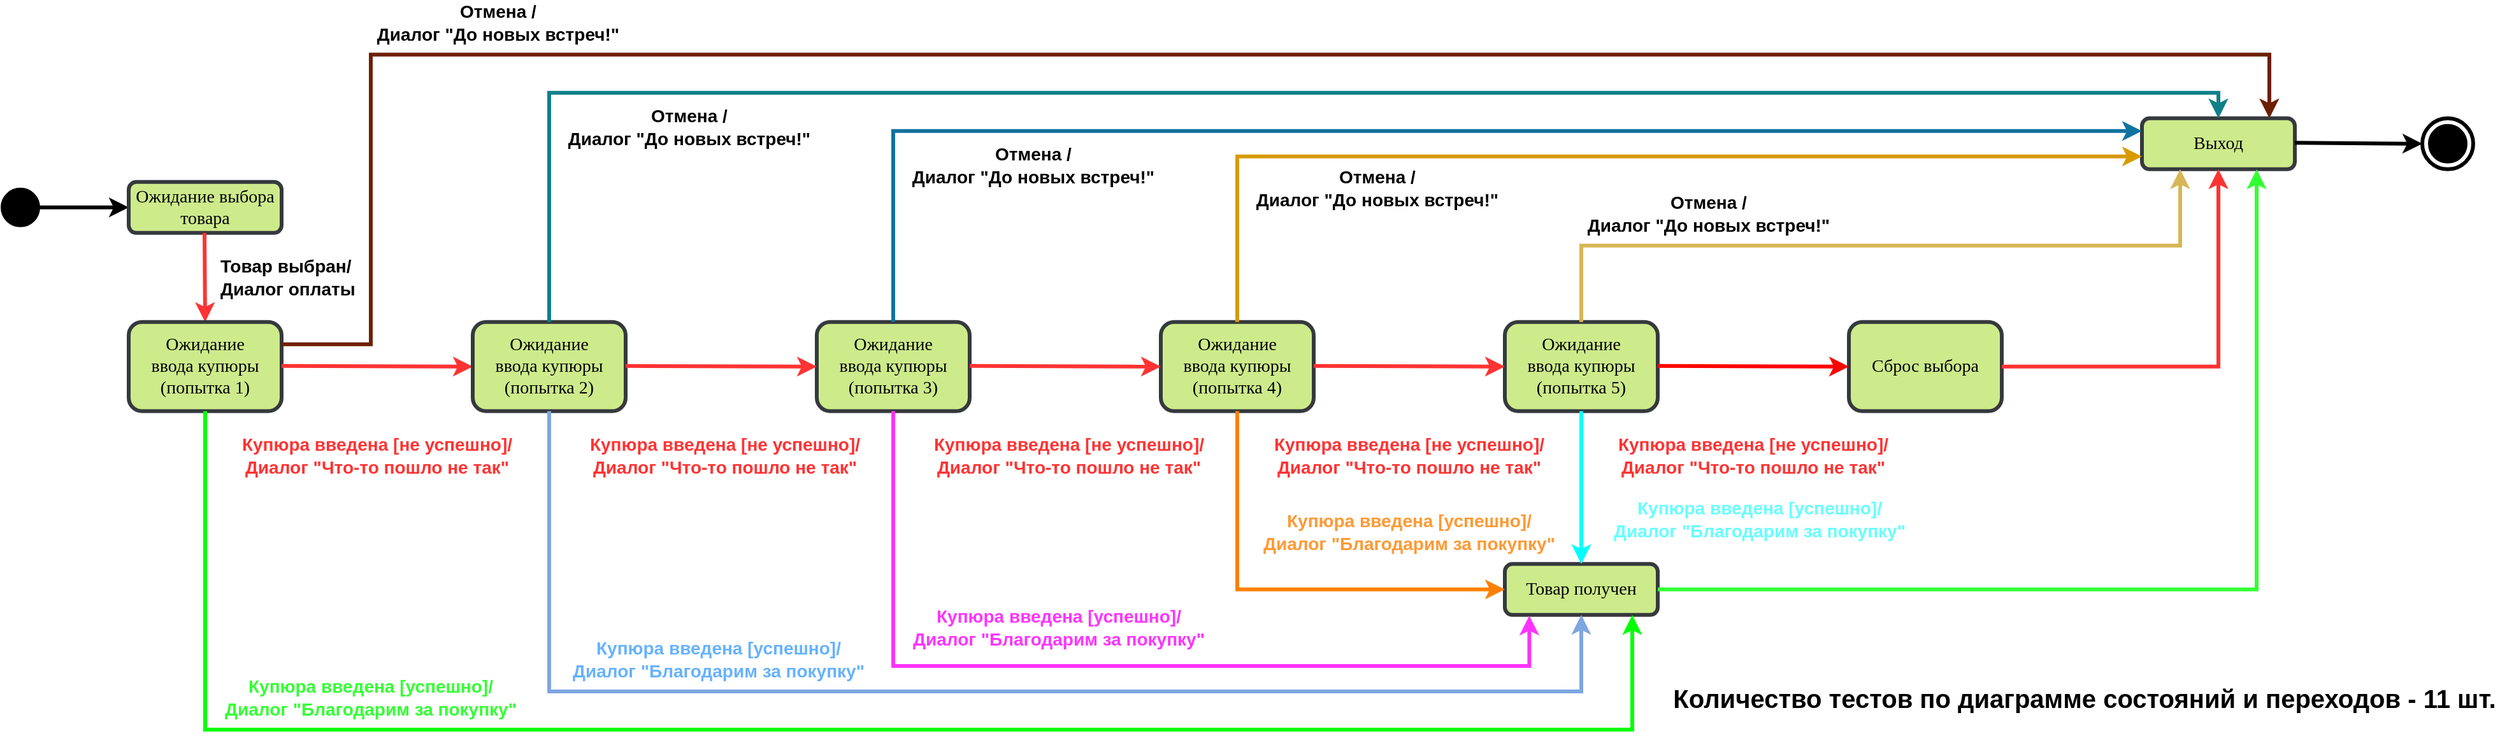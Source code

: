 <mxfile version="17.1.3" type="device"><diagram id="YXLzn7efneCEmb5v05Vq" name="Page-1"><mxGraphModel dx="2031" dy="1093" grid="1" gridSize="10" guides="1" tooltips="1" connect="1" arrows="1" fold="1" page="1" pageScale="1" pageWidth="2000" pageHeight="600" math="0" shadow="0"><root><mxCell id="0"/><mxCell id="1" parent="0"/><mxCell id="kp0o4_0mc4FrXRFb2Yzz-1" value="" style="ellipse;whiteSpace=wrap;html=1;aspect=fixed;fillColor=#000000;" parent="1" vertex="1"><mxGeometry x="30" y="154.91" width="30" height="30" as="geometry"/></mxCell><mxCell id="kp0o4_0mc4FrXRFb2Yzz-6" value="" style="endArrow=classic;html=1;rounded=0;fontFamily=Times New Roman;strokeWidth=3;exitX=1;exitY=0.5;exitDx=0;exitDy=0;" parent="1" source="kp0o4_0mc4FrXRFb2Yzz-1" edge="1"><mxGeometry width="50" height="50" relative="1" as="geometry"><mxPoint x="80" y="169.41" as="sourcePoint"/><mxPoint x="130" y="169.91" as="targetPoint"/></mxGeometry></mxCell><mxCell id="kp0o4_0mc4FrXRFb2Yzz-8" value="" style="rounded=1;whiteSpace=wrap;html=1;fontFamily=Times New Roman;strokeWidth=3;fillColor=#cdeb8b;strokeColor=#36393d;" parent="1" vertex="1"><mxGeometry x="130" y="149.91" width="120" height="40" as="geometry"/></mxCell><mxCell id="kp0o4_0mc4FrXRFb2Yzz-7" value="&lt;font style=&quot;font-size: 14px&quot;&gt;Ожидание выбора товара&lt;/font&gt;" style="text;html=1;strokeColor=none;fillColor=none;align=center;verticalAlign=middle;whiteSpace=wrap;rounded=0;fontFamily=Times New Roman;strokeWidth=12;" parent="1" vertex="1"><mxGeometry x="125" y="154.91" width="130" height="30" as="geometry"/></mxCell><mxCell id="kp0o4_0mc4FrXRFb2Yzz-11" value="" style="rounded=1;whiteSpace=wrap;html=1;fontFamily=Times New Roman;strokeWidth=3;fillColor=#cdeb8b;strokeColor=#36393d;" parent="1" vertex="1"><mxGeometry x="1210" y="449.91" width="120" height="40" as="geometry"/></mxCell><mxCell id="kp0o4_0mc4FrXRFb2Yzz-10" value="&lt;font style=&quot;font-size: 14px&quot;&gt;Товар получен&lt;/font&gt;" style="text;html=1;strokeColor=none;fillColor=none;align=center;verticalAlign=middle;whiteSpace=wrap;rounded=0;fontFamily=Times New Roman;strokeWidth=12;" parent="1" vertex="1"><mxGeometry x="1225" y="454.91" width="90" height="30" as="geometry"/></mxCell><mxCell id="kp0o4_0mc4FrXRFb2Yzz-12" value="" style="endArrow=classic;html=1;rounded=0;fontFamily=Times New Roman;fontSize=14;strokeWidth=3;fillColor=#d80073;strokeColor=#FF3333;" parent="1" edge="1"><mxGeometry width="50" height="50" relative="1" as="geometry"><mxPoint x="189.5" y="189.91" as="sourcePoint"/><mxPoint x="190" y="259.91" as="targetPoint"/></mxGeometry></mxCell><mxCell id="kp0o4_0mc4FrXRFb2Yzz-13" value="&lt;font face=&quot;Helvetica&quot;&gt;&lt;b&gt;&lt;font color=&quot;#ff3333&quot;&gt;Купюра введена [не успешно]/&lt;br&gt;Диалог &quot;Что-то пошло не так&quot;&lt;/font&gt;&lt;br&gt;&lt;/b&gt;&lt;/font&gt;" style="text;html=1;strokeColor=none;fillColor=none;align=center;verticalAlign=middle;whiteSpace=wrap;rounded=0;fontFamily=Times New Roman;fontSize=14;rotation=0;" parent="1" vertex="1"><mxGeometry x="200" y="340" width="250" height="50.09" as="geometry"/></mxCell><mxCell id="kp0o4_0mc4FrXRFb2Yzz-14" value="" style="rounded=1;whiteSpace=wrap;html=1;fontFamily=Times New Roman;strokeWidth=3;fillColor=#cdeb8b;strokeColor=#36393d;" parent="1" vertex="1"><mxGeometry x="130" y="259.91" width="120" height="70" as="geometry"/></mxCell><mxCell id="kp0o4_0mc4FrXRFb2Yzz-15" value="&lt;font style=&quot;font-size: 14px&quot;&gt;Ожидание ввода купюры&lt;br&gt;(попытка 1)&lt;br&gt;&lt;/font&gt;" style="text;html=1;strokeColor=none;fillColor=none;align=center;verticalAlign=middle;whiteSpace=wrap;rounded=0;fontFamily=Times New Roman;strokeWidth=12;" parent="1" vertex="1"><mxGeometry x="145" y="279.91" width="90" height="30" as="geometry"/></mxCell><mxCell id="kp0o4_0mc4FrXRFb2Yzz-18" value="" style="endArrow=classic;html=1;rounded=0;fontFamily=Times New Roman;fontSize=14;strokeWidth=3;fillColor=#d80073;strokeColor=#FF3333;" parent="1" edge="1"><mxGeometry width="50" height="50" relative="1" as="geometry"><mxPoint x="250" y="294.41" as="sourcePoint"/><mxPoint x="400" y="294.91" as="targetPoint"/></mxGeometry></mxCell><mxCell id="kp0o4_0mc4FrXRFb2Yzz-27" value="" style="rounded=1;whiteSpace=wrap;html=1;fontFamily=Times New Roman;strokeWidth=3;fillColor=#cdeb8b;strokeColor=#36393d;" parent="1" vertex="1"><mxGeometry x="400" y="259.91" width="120" height="70" as="geometry"/></mxCell><mxCell id="kp0o4_0mc4FrXRFb2Yzz-28" value="&lt;font style=&quot;font-size: 14px&quot;&gt;Ожидание ввода купюры&lt;br&gt;(попытка 2)&lt;br&gt;&lt;/font&gt;" style="text;html=1;strokeColor=none;fillColor=none;align=center;verticalAlign=middle;whiteSpace=wrap;rounded=0;fontFamily=Times New Roman;strokeWidth=12;" parent="1" vertex="1"><mxGeometry x="415" y="279.91" width="90" height="30" as="geometry"/></mxCell><mxCell id="kp0o4_0mc4FrXRFb2Yzz-32" value="" style="rounded=1;whiteSpace=wrap;html=1;fontFamily=Times New Roman;strokeWidth=3;fillColor=#cdeb8b;strokeColor=#36393d;" parent="1" vertex="1"><mxGeometry x="670" y="259.91" width="120" height="70" as="geometry"/></mxCell><mxCell id="kp0o4_0mc4FrXRFb2Yzz-33" value="&lt;font style=&quot;font-size: 14px&quot;&gt;Ожидание ввода купюры&lt;br&gt;(попытка 3)&lt;br&gt;&lt;/font&gt;" style="text;html=1;strokeColor=none;fillColor=none;align=center;verticalAlign=middle;whiteSpace=wrap;rounded=0;fontFamily=Times New Roman;strokeWidth=12;" parent="1" vertex="1"><mxGeometry x="685" y="279.91" width="90" height="30" as="geometry"/></mxCell><mxCell id="kp0o4_0mc4FrXRFb2Yzz-36" value="" style="rounded=1;whiteSpace=wrap;html=1;fontFamily=Times New Roman;strokeWidth=3;fillColor=#cdeb8b;strokeColor=#36393d;" parent="1" vertex="1"><mxGeometry x="940" y="259.91" width="120" height="70" as="geometry"/></mxCell><mxCell id="kp0o4_0mc4FrXRFb2Yzz-37" value="&lt;font style=&quot;font-size: 14px&quot;&gt;Ожидание ввода купюры&lt;br&gt;(попытка 4)&lt;br&gt;&lt;/font&gt;" style="text;html=1;strokeColor=none;fillColor=none;align=center;verticalAlign=middle;whiteSpace=wrap;rounded=0;fontFamily=Times New Roman;strokeWidth=12;" parent="1" vertex="1"><mxGeometry x="955" y="279.91" width="90" height="30" as="geometry"/></mxCell><mxCell id="kp0o4_0mc4FrXRFb2Yzz-40" value="" style="rounded=1;whiteSpace=wrap;html=1;fontFamily=Times New Roman;strokeWidth=3;fillColor=#cdeb8b;strokeColor=#36393d;" parent="1" vertex="1"><mxGeometry x="1210" y="259.91" width="120" height="70" as="geometry"/></mxCell><mxCell id="kp0o4_0mc4FrXRFb2Yzz-41" value="&lt;font style=&quot;font-size: 14px&quot;&gt;Ожидание ввода купюры&lt;br&gt;(попытка 5)&lt;br&gt;&lt;/font&gt;" style="text;html=1;strokeColor=none;fillColor=none;align=center;verticalAlign=middle;whiteSpace=wrap;rounded=0;fontFamily=Times New Roman;strokeWidth=12;" parent="1" vertex="1"><mxGeometry x="1225" y="279.91" width="90" height="30" as="geometry"/></mxCell><mxCell id="kp0o4_0mc4FrXRFb2Yzz-49" value="" style="endArrow=classic;html=1;rounded=0;fontFamily=Times New Roman;fontSize=14;strokeWidth=3;strokeColor=#FF3333;" parent="1" edge="1"><mxGeometry width="50" height="50" relative="1" as="geometry"><mxPoint x="520" y="294.41" as="sourcePoint"/><mxPoint x="670" y="294.91" as="targetPoint"/></mxGeometry></mxCell><mxCell id="kp0o4_0mc4FrXRFb2Yzz-51" value="" style="endArrow=classic;html=1;rounded=0;fontFamily=Times New Roman;fontSize=14;strokeWidth=3;strokeColor=#FF3333;" parent="1" edge="1"><mxGeometry width="50" height="50" relative="1" as="geometry"><mxPoint x="790" y="294.41" as="sourcePoint"/><mxPoint x="940" y="294.91" as="targetPoint"/></mxGeometry></mxCell><mxCell id="kp0o4_0mc4FrXRFb2Yzz-53" value="" style="endArrow=classic;html=1;rounded=0;fontFamily=Times New Roman;fontSize=14;strokeWidth=3;strokeColor=#FF3333;" parent="1" edge="1"><mxGeometry width="50" height="50" relative="1" as="geometry"><mxPoint x="1060" y="294.41" as="sourcePoint"/><mxPoint x="1210" y="294.91" as="targetPoint"/></mxGeometry></mxCell><mxCell id="kp0o4_0mc4FrXRFb2Yzz-54" value="" style="rounded=1;whiteSpace=wrap;html=1;fontFamily=Times New Roman;strokeWidth=3;fillColor=#cdeb8b;strokeColor=#36393d;" parent="1" vertex="1"><mxGeometry x="1480" y="259.91" width="120" height="70" as="geometry"/></mxCell><mxCell id="kp0o4_0mc4FrXRFb2Yzz-55" value="&lt;font style=&quot;font-size: 14px&quot;&gt;Сброс выбора&lt;br&gt;&lt;/font&gt;" style="text;html=1;strokeColor=none;fillColor=none;align=center;verticalAlign=middle;whiteSpace=wrap;rounded=0;fontFamily=Times New Roman;strokeWidth=12;" parent="1" vertex="1"><mxGeometry x="1495" y="279.91" width="90" height="30" as="geometry"/></mxCell><mxCell id="kp0o4_0mc4FrXRFb2Yzz-57" value="" style="endArrow=classic;html=1;rounded=0;fontFamily=Times New Roman;fontSize=14;strokeWidth=3;strokeColor=#FF0000;" parent="1" edge="1"><mxGeometry width="50" height="50" relative="1" as="geometry"><mxPoint x="1330" y="294.41" as="sourcePoint"/><mxPoint x="1480" y="294.91" as="targetPoint"/></mxGeometry></mxCell><mxCell id="kp0o4_0mc4FrXRFb2Yzz-59" value="" style="endArrow=classic;html=1;rounded=0;fontFamily=Times New Roman;fontSize=14;strokeWidth=3;edgeStyle=orthogonalEdgeStyle;exitX=0.5;exitY=1;exitDx=0;exitDy=0;strokeColor=#00FF00;" parent="1" source="kp0o4_0mc4FrXRFb2Yzz-14" edge="1"><mxGeometry width="50" height="50" relative="1" as="geometry"><mxPoint x="1210" y="519.91" as="sourcePoint"/><mxPoint x="1310" y="490" as="targetPoint"/><Array as="points"><mxPoint x="190" y="580"/><mxPoint x="1310" y="580"/></Array></mxGeometry></mxCell><mxCell id="kp0o4_0mc4FrXRFb2Yzz-60" value="" style="endArrow=classic;html=1;rounded=0;fontFamily=Times New Roman;fontSize=14;strokeWidth=3;edgeStyle=orthogonalEdgeStyle;exitX=0.5;exitY=1;exitDx=0;exitDy=0;entryX=0.5;entryY=1;entryDx=0;entryDy=0;fillColor=#6d8764;strokeColor=#7EA6E0;" parent="1" source="kp0o4_0mc4FrXRFb2Yzz-27" target="kp0o4_0mc4FrXRFb2Yzz-11" edge="1"><mxGeometry width="50" height="50" relative="1" as="geometry"><mxPoint x="200" y="339.91" as="sourcePoint"/><mxPoint x="1320.0" y="469.91" as="targetPoint"/><Array as="points"><mxPoint x="460" y="550"/><mxPoint x="1270" y="550"/></Array></mxGeometry></mxCell><mxCell id="kp0o4_0mc4FrXRFb2Yzz-61" value="" style="endArrow=classic;html=1;rounded=0;fontFamily=Times New Roman;fontSize=14;strokeWidth=3;edgeStyle=orthogonalEdgeStyle;exitX=0.5;exitY=1;exitDx=0;exitDy=0;entryX=0.16;entryY=1.014;entryDx=0;entryDy=0;entryPerimeter=0;fillColor=#fad7ac;strokeColor=#FF33FF;" parent="1" source="kp0o4_0mc4FrXRFb2Yzz-32" target="kp0o4_0mc4FrXRFb2Yzz-11" edge="1"><mxGeometry width="50" height="50" relative="1" as="geometry"><mxPoint x="470" y="339.91" as="sourcePoint"/><mxPoint x="1280.0" y="469.91" as="targetPoint"/><Array as="points"><mxPoint x="730" y="530"/><mxPoint x="1229" y="530"/></Array></mxGeometry></mxCell><mxCell id="kp0o4_0mc4FrXRFb2Yzz-62" value="" style="endArrow=classic;html=1;rounded=0;fontFamily=Times New Roman;fontSize=14;strokeWidth=3;edgeStyle=orthogonalEdgeStyle;exitX=0.5;exitY=1;exitDx=0;exitDy=0;entryX=0;entryY=0.5;entryDx=0;entryDy=0;strokeColor=#FF8000;" parent="1" source="kp0o4_0mc4FrXRFb2Yzz-36" target="kp0o4_0mc4FrXRFb2Yzz-11" edge="1"><mxGeometry width="50" height="50" relative="1" as="geometry"><mxPoint x="740" y="339.91" as="sourcePoint"/><mxPoint x="1239.2" y="470.47" as="targetPoint"/><Array as="points"><mxPoint x="1000" y="470"/></Array></mxGeometry></mxCell><mxCell id="kp0o4_0mc4FrXRFb2Yzz-63" value="" style="endArrow=classic;html=1;rounded=0;fontFamily=Times New Roman;fontSize=14;strokeWidth=3;exitX=0.5;exitY=1;exitDx=0;exitDy=0;entryX=0.5;entryY=0;entryDx=0;entryDy=0;strokeColor=#00FFFF;" parent="1" source="kp0o4_0mc4FrXRFb2Yzz-40" target="kp0o4_0mc4FrXRFb2Yzz-11" edge="1"><mxGeometry width="50" height="50" relative="1" as="geometry"><mxPoint x="1260" y="449.91" as="sourcePoint"/><mxPoint x="1310" y="399.91" as="targetPoint"/></mxGeometry></mxCell><mxCell id="kp0o4_0mc4FrXRFb2Yzz-72" value="" style="ellipse;whiteSpace=wrap;html=1;aspect=fixed;fontFamily=Times New Roman;fontSize=14;strokeWidth=3;" parent="1" vertex="1"><mxGeometry x="1930" y="99.91" width="40" height="40" as="geometry"/></mxCell><mxCell id="kp0o4_0mc4FrXRFb2Yzz-70" value="" style="ellipse;whiteSpace=wrap;html=1;aspect=fixed;fillColor=#000000;" parent="1" vertex="1"><mxGeometry x="1935" y="104.91" width="30" height="30" as="geometry"/></mxCell><mxCell id="kp0o4_0mc4FrXRFb2Yzz-73" value="" style="rounded=1;whiteSpace=wrap;html=1;fontFamily=Times New Roman;strokeWidth=3;fillColor=#cdeb8b;strokeColor=#36393d;" parent="1" vertex="1"><mxGeometry x="1710" y="99.91" width="120" height="40" as="geometry"/></mxCell><mxCell id="kp0o4_0mc4FrXRFb2Yzz-74" value="&lt;font style=&quot;font-size: 14px&quot;&gt;Выход&lt;/font&gt;" style="text;html=1;strokeColor=none;fillColor=none;align=center;verticalAlign=middle;whiteSpace=wrap;rounded=0;fontFamily=Times New Roman;strokeWidth=12;" parent="1" vertex="1"><mxGeometry x="1725" y="104.91" width="90" height="30" as="geometry"/></mxCell><mxCell id="kp0o4_0mc4FrXRFb2Yzz-76" value="" style="endArrow=classic;html=1;rounded=0;fontFamily=Times New Roman;fontSize=14;strokeWidth=3;edgeStyle=orthogonalEdgeStyle;exitX=1;exitY=0.25;exitDx=0;exitDy=0;entryX=0.833;entryY=0;entryDx=0;entryDy=0;entryPerimeter=0;fillColor=#a0522d;strokeColor=#6D1F00;" parent="1" source="kp0o4_0mc4FrXRFb2Yzz-14" target="kp0o4_0mc4FrXRFb2Yzz-73" edge="1"><mxGeometry width="50" height="50" relative="1" as="geometry"><mxPoint x="220" y="239.91" as="sourcePoint"/><mxPoint x="1810" y="59.91" as="targetPoint"/><Array as="points"><mxPoint x="320" y="276.91"/><mxPoint x="320" y="49.91"/><mxPoint x="1810" y="49.91"/></Array></mxGeometry></mxCell><mxCell id="kp0o4_0mc4FrXRFb2Yzz-77" value="" style="endArrow=classic;html=1;rounded=0;fontFamily=Times New Roman;fontSize=14;strokeWidth=3;edgeStyle=orthogonalEdgeStyle;exitX=0.5;exitY=0;exitDx=0;exitDy=0;entryX=0.5;entryY=0;entryDx=0;entryDy=0;fillColor=#b0e3e6;strokeColor=#0e8088;" parent="1" source="kp0o4_0mc4FrXRFb2Yzz-27" target="kp0o4_0mc4FrXRFb2Yzz-73" edge="1"><mxGeometry width="50" height="50" relative="1" as="geometry"><mxPoint x="520" y="279.89" as="sourcePoint"/><mxPoint x="2079.96" y="102.39" as="targetPoint"/><Array as="points"><mxPoint x="460" y="79.91"/><mxPoint x="1770" y="79.91"/></Array></mxGeometry></mxCell><mxCell id="kp0o4_0mc4FrXRFb2Yzz-78" value="" style="endArrow=classic;html=1;rounded=0;fontFamily=Times New Roman;fontSize=14;strokeWidth=3;edgeStyle=orthogonalEdgeStyle;exitX=0.5;exitY=0;exitDx=0;exitDy=0;entryX=0;entryY=0.25;entryDx=0;entryDy=0;fillColor=#b1ddf0;strokeColor=#10739e;" parent="1" source="kp0o4_0mc4FrXRFb2Yzz-32" target="kp0o4_0mc4FrXRFb2Yzz-73" edge="1"><mxGeometry width="50" height="50" relative="1" as="geometry"><mxPoint x="790" y="279.84" as="sourcePoint"/><mxPoint x="2040" y="99.86" as="targetPoint"/><Array as="points"><mxPoint x="730" y="109.91"/></Array></mxGeometry></mxCell><mxCell id="kp0o4_0mc4FrXRFb2Yzz-79" value="" style="endArrow=classic;html=1;rounded=0;fontFamily=Times New Roman;fontSize=14;strokeWidth=3;edgeStyle=orthogonalEdgeStyle;exitX=0.5;exitY=0;exitDx=0;exitDy=0;entryX=0;entryY=0.75;entryDx=0;entryDy=0;fillColor=#ffcd28;gradientColor=#ffa500;strokeColor=#d79b00;" parent="1" source="kp0o4_0mc4FrXRFb2Yzz-36" target="kp0o4_0mc4FrXRFb2Yzz-73" edge="1"><mxGeometry width="50" height="50" relative="1" as="geometry"><mxPoint x="1065" y="279.91" as="sourcePoint"/><mxPoint x="1700" y="149.91" as="targetPoint"/><Array as="points"><mxPoint x="1000" y="129.91"/></Array></mxGeometry></mxCell><mxCell id="kp0o4_0mc4FrXRFb2Yzz-80" value="" style="endArrow=classic;html=1;rounded=0;fontFamily=Times New Roman;fontSize=14;strokeWidth=3;edgeStyle=orthogonalEdgeStyle;exitX=0.5;exitY=0;exitDx=0;exitDy=0;fillColor=#fff2cc;gradientColor=#ffd966;strokeColor=#d6b656;entryX=0.25;entryY=1;entryDx=0;entryDy=0;" parent="1" source="kp0o4_0mc4FrXRFb2Yzz-40" target="kp0o4_0mc4FrXRFb2Yzz-73" edge="1"><mxGeometry width="50" height="50" relative="1" as="geometry"><mxPoint x="1330" y="279.91" as="sourcePoint"/><mxPoint x="1720" y="139.91" as="targetPoint"/><Array as="points"><mxPoint x="1270" y="199.91"/><mxPoint x="1740" y="199.91"/></Array></mxGeometry></mxCell><mxCell id="kp0o4_0mc4FrXRFb2Yzz-81" value="&lt;b&gt;&lt;font style=&quot;line-height: 1.2 ; font-size: 14px&quot; face=&quot;Helvetica&quot;&gt;Отмена / &lt;br&gt;Диалог &quot;До новых встреч!&quot;&lt;/font&gt;&lt;/b&gt;" style="text;html=1;strokeColor=none;fillColor=none;align=center;verticalAlign=middle;whiteSpace=wrap;rounded=0;fontFamily=Times New Roman;fontSize=14;rotation=0;" parent="1" vertex="1"><mxGeometry x="320" y="10" width="200" height="30" as="geometry"/></mxCell><mxCell id="kp0o4_0mc4FrXRFb2Yzz-86" value="" style="endArrow=classic;html=1;rounded=0;fontFamily=Times New Roman;fontSize=14;strokeColor=#33FF33;strokeWidth=3;exitX=1;exitY=0.5;exitDx=0;exitDy=0;edgeStyle=orthogonalEdgeStyle;" parent="1" source="kp0o4_0mc4FrXRFb2Yzz-11" edge="1"><mxGeometry width="50" height="50" relative="1" as="geometry"><mxPoint x="1000" y="399.91" as="sourcePoint"/><mxPoint x="1800" y="140" as="targetPoint"/><Array as="points"><mxPoint x="1800" y="470"/><mxPoint x="1800" y="295"/></Array></mxGeometry></mxCell><mxCell id="kp0o4_0mc4FrXRFb2Yzz-88" value="&lt;b&gt;&lt;font face=&quot;Helvetica&quot;&gt;Товар выбран/&lt;br&gt;Диалог оплаты&lt;br&gt;&lt;/font&gt;&lt;/b&gt;" style="text;html=1;strokeColor=none;fillColor=none;align=left;verticalAlign=middle;whiteSpace=wrap;rounded=0;fontFamily=Times New Roman;fontSize=14;rotation=0;" parent="1" vertex="1"><mxGeometry x="200" y="209.91" width="120" height="30" as="geometry"/></mxCell><mxCell id="kp0o4_0mc4FrXRFb2Yzz-91" value="" style="endArrow=classic;html=1;rounded=0;fontFamily=Times New Roman;fontSize=14;strokeColor=#FF3333;strokeWidth=3;exitX=1;exitY=0.5;exitDx=0;exitDy=0;entryX=0.5;entryY=1;entryDx=0;entryDy=0;edgeStyle=orthogonalEdgeStyle;" parent="1" source="kp0o4_0mc4FrXRFb2Yzz-54" target="kp0o4_0mc4FrXRFb2Yzz-73" edge="1"><mxGeometry width="50" height="50" relative="1" as="geometry"><mxPoint x="1720" y="359.91" as="sourcePoint"/><mxPoint x="1770" y="309.91" as="targetPoint"/></mxGeometry></mxCell><mxCell id="kp0o4_0mc4FrXRFb2Yzz-101" value="&lt;font face=&quot;Helvetica&quot; color=&quot;#33ff33&quot;&gt;&lt;b&gt;Купюра введена [успешно]/&lt;br&gt;Диалог &quot;Благодарим за покупку&quot;&lt;/b&gt;&lt;/font&gt;" style="text;html=1;strokeColor=none;fillColor=none;align=center;verticalAlign=middle;whiteSpace=wrap;rounded=0;fontFamily=Times New Roman;fontSize=14;rotation=0;" parent="1" vertex="1"><mxGeometry x="200" y="540" width="240" height="30" as="geometry"/></mxCell><mxCell id="iJtvsP3kI8NYnGdEz7pa-2" value="" style="endArrow=classic;html=1;rounded=0;fontFamily=Times New Roman;strokeWidth=3;exitX=1;exitY=0.5;exitDx=0;exitDy=0;entryX=0;entryY=0.5;entryDx=0;entryDy=0;" parent="1" target="kp0o4_0mc4FrXRFb2Yzz-72" edge="1"><mxGeometry width="50" height="50" relative="1" as="geometry"><mxPoint x="1830" y="119.08" as="sourcePoint"/><mxPoint x="1900" y="119.08" as="targetPoint"/></mxGeometry></mxCell><mxCell id="XOtW39Tzoy_tQxYKFdPD-1" value="&lt;font face=&quot;Helvetica&quot; color=&quot;#66b2ff&quot;&gt;&lt;b&gt;Купюра введена [успешно]/&lt;br&gt;Диалог &quot;Благодарим за покупку&quot;&lt;/b&gt;&lt;/font&gt;" style="text;html=1;strokeColor=none;fillColor=none;align=center;verticalAlign=middle;whiteSpace=wrap;rounded=0;fontFamily=Times New Roman;fontSize=14;rotation=0;" parent="1" vertex="1"><mxGeometry x="472.5" y="510" width="240" height="30" as="geometry"/></mxCell><mxCell id="XOtW39Tzoy_tQxYKFdPD-2" value="&lt;font face=&quot;Helvetica&quot; color=&quot;#ff33ff&quot;&gt;&lt;b&gt;Купюра введена [успешно]/&lt;br&gt;Диалог &quot;Благодарим за покупку&quot;&lt;/b&gt;&lt;/font&gt;" style="text;html=1;strokeColor=none;fillColor=none;align=center;verticalAlign=middle;whiteSpace=wrap;rounded=0;fontFamily=Times New Roman;fontSize=14;rotation=0;" parent="1" vertex="1"><mxGeometry x="740" y="484.91" width="240" height="30" as="geometry"/></mxCell><mxCell id="XOtW39Tzoy_tQxYKFdPD-3" value="&lt;font face=&quot;Helvetica&quot; color=&quot;#ff9933&quot;&gt;&lt;b&gt;Купюра введена [успешно]/&lt;br&gt;Диалог &quot;Благодарим за покупку&quot;&lt;/b&gt;&lt;/font&gt;" style="text;html=1;strokeColor=none;fillColor=none;align=center;verticalAlign=middle;whiteSpace=wrap;rounded=0;fontFamily=Times New Roman;fontSize=14;rotation=0;" parent="1" vertex="1"><mxGeometry x="1015" y="410" width="240" height="30" as="geometry"/></mxCell><mxCell id="XOtW39Tzoy_tQxYKFdPD-4" value="&lt;font face=&quot;Helvetica&quot; color=&quot;#66ffff&quot;&gt;&lt;b&gt;Купюра введена [успешно]/&lt;br&gt;Диалог &quot;Благодарим за покупку&quot;&lt;/b&gt;&lt;/font&gt;" style="text;html=1;strokeColor=none;fillColor=none;align=center;verticalAlign=middle;whiteSpace=wrap;rounded=0;fontFamily=Times New Roman;fontSize=14;rotation=0;" parent="1" vertex="1"><mxGeometry x="1290" y="400" width="240" height="30" as="geometry"/></mxCell><mxCell id="XOtW39Tzoy_tQxYKFdPD-9" value="&lt;font face=&quot;Helvetica&quot;&gt;&lt;b&gt;&lt;font color=&quot;#ff3333&quot;&gt;Купюра введена [не успешно]/&lt;br&gt;Диалог &quot;Что-то пошло не так&quot;&lt;/font&gt;&lt;br&gt;&lt;/b&gt;&lt;/font&gt;" style="text;html=1;strokeColor=none;fillColor=none;align=center;verticalAlign=middle;whiteSpace=wrap;rounded=0;fontFamily=Times New Roman;fontSize=14;rotation=0;" parent="1" vertex="1"><mxGeometry x="472.5" y="340" width="250" height="50.09" as="geometry"/></mxCell><mxCell id="XOtW39Tzoy_tQxYKFdPD-10" value="&lt;font face=&quot;Helvetica&quot;&gt;&lt;b&gt;&lt;font color=&quot;#ff3333&quot;&gt;Купюра введена [не успешно]/&lt;br&gt;Диалог &quot;Что-то пошло не так&quot;&lt;/font&gt;&lt;br&gt;&lt;/b&gt;&lt;/font&gt;" style="text;html=1;strokeColor=none;fillColor=none;align=center;verticalAlign=middle;whiteSpace=wrap;rounded=0;fontFamily=Times New Roman;fontSize=14;rotation=0;" parent="1" vertex="1"><mxGeometry x="743" y="340" width="250" height="50.09" as="geometry"/></mxCell><mxCell id="XOtW39Tzoy_tQxYKFdPD-11" value="&lt;font face=&quot;Helvetica&quot;&gt;&lt;b&gt;&lt;font color=&quot;#ff3333&quot;&gt;Купюра введена [не успешно]/&lt;br&gt;Диалог &quot;Что-то пошло не так&quot;&lt;/font&gt;&lt;br&gt;&lt;/b&gt;&lt;/font&gt;" style="text;html=1;strokeColor=none;fillColor=none;align=center;verticalAlign=middle;whiteSpace=wrap;rounded=0;fontFamily=Times New Roman;fontSize=14;rotation=0;" parent="1" vertex="1"><mxGeometry x="1010" y="340" width="250" height="50.09" as="geometry"/></mxCell><mxCell id="XOtW39Tzoy_tQxYKFdPD-12" value="&lt;font face=&quot;Helvetica&quot;&gt;&lt;b&gt;&lt;font color=&quot;#ff3333&quot;&gt;Купюра введена [не успешно]/&lt;br&gt;Диалог &quot;Что-то пошло не так&quot;&lt;/font&gt;&lt;br&gt;&lt;/b&gt;&lt;/font&gt;" style="text;html=1;strokeColor=none;fillColor=none;align=center;verticalAlign=middle;whiteSpace=wrap;rounded=0;fontFamily=Times New Roman;fontSize=14;rotation=0;" parent="1" vertex="1"><mxGeometry x="1280" y="340" width="250" height="50.09" as="geometry"/></mxCell><mxCell id="XOtW39Tzoy_tQxYKFdPD-13" value="&lt;b&gt;&lt;font style=&quot;line-height: 1.2 ; font-size: 14px&quot; face=&quot;Helvetica&quot;&gt;Отмена / &lt;br&gt;Диалог &quot;До новых встреч!&quot;&lt;/font&gt;&lt;/b&gt;" style="text;html=1;strokeColor=none;fillColor=none;align=center;verticalAlign=middle;whiteSpace=wrap;rounded=0;fontFamily=Times New Roman;fontSize=14;rotation=0;" parent="1" vertex="1"><mxGeometry x="470" y="92" width="200" height="30" as="geometry"/></mxCell><mxCell id="XOtW39Tzoy_tQxYKFdPD-14" value="&lt;b&gt;&lt;font style=&quot;line-height: 1.2 ; font-size: 14px&quot; face=&quot;Helvetica&quot;&gt;Отмена / &lt;br&gt;Диалог &quot;До новых встреч!&quot;&lt;/font&gt;&lt;/b&gt;" style="text;html=1;strokeColor=none;fillColor=none;align=center;verticalAlign=middle;whiteSpace=wrap;rounded=0;fontFamily=Times New Roman;fontSize=14;rotation=0;" parent="1" vertex="1"><mxGeometry x="740" y="122" width="200" height="30" as="geometry"/></mxCell><mxCell id="XOtW39Tzoy_tQxYKFdPD-15" value="&lt;b&gt;&lt;font style=&quot;line-height: 1.2 ; font-size: 14px&quot; face=&quot;Helvetica&quot;&gt;Отмена / &lt;br&gt;Диалог &quot;До новых встреч!&quot;&lt;/font&gt;&lt;/b&gt;" style="text;html=1;strokeColor=none;fillColor=none;align=center;verticalAlign=middle;whiteSpace=wrap;rounded=0;fontFamily=Times New Roman;fontSize=14;rotation=0;" parent="1" vertex="1"><mxGeometry x="1010" y="139.91" width="200" height="30" as="geometry"/></mxCell><mxCell id="XOtW39Tzoy_tQxYKFdPD-16" value="&lt;b&gt;&lt;font style=&quot;line-height: 1.2 ; font-size: 14px&quot; face=&quot;Helvetica&quot;&gt;Отмена / &lt;br&gt;Диалог &quot;До новых встреч!&quot;&lt;/font&gt;&lt;/b&gt;" style="text;html=1;strokeColor=none;fillColor=none;align=center;verticalAlign=middle;whiteSpace=wrap;rounded=0;fontFamily=Times New Roman;fontSize=14;rotation=0;" parent="1" vertex="1"><mxGeometry x="1270" y="159.91" width="200" height="30" as="geometry"/></mxCell><mxCell id="VU0VsxcNoqoSCrmRiVl8-1" value="&lt;b&gt;&lt;font style=&quot;font-size: 20px&quot;&gt;Количество тестов по диаграмме состояний и переходов - 11 шт.&lt;/font&gt;&lt;/b&gt;" style="text;html=1;strokeColor=none;fillColor=none;align=center;verticalAlign=middle;whiteSpace=wrap;rounded=0;" vertex="1" parent="1"><mxGeometry x="1340" y="525" width="650" height="60" as="geometry"/></mxCell></root></mxGraphModel></diagram></mxfile>